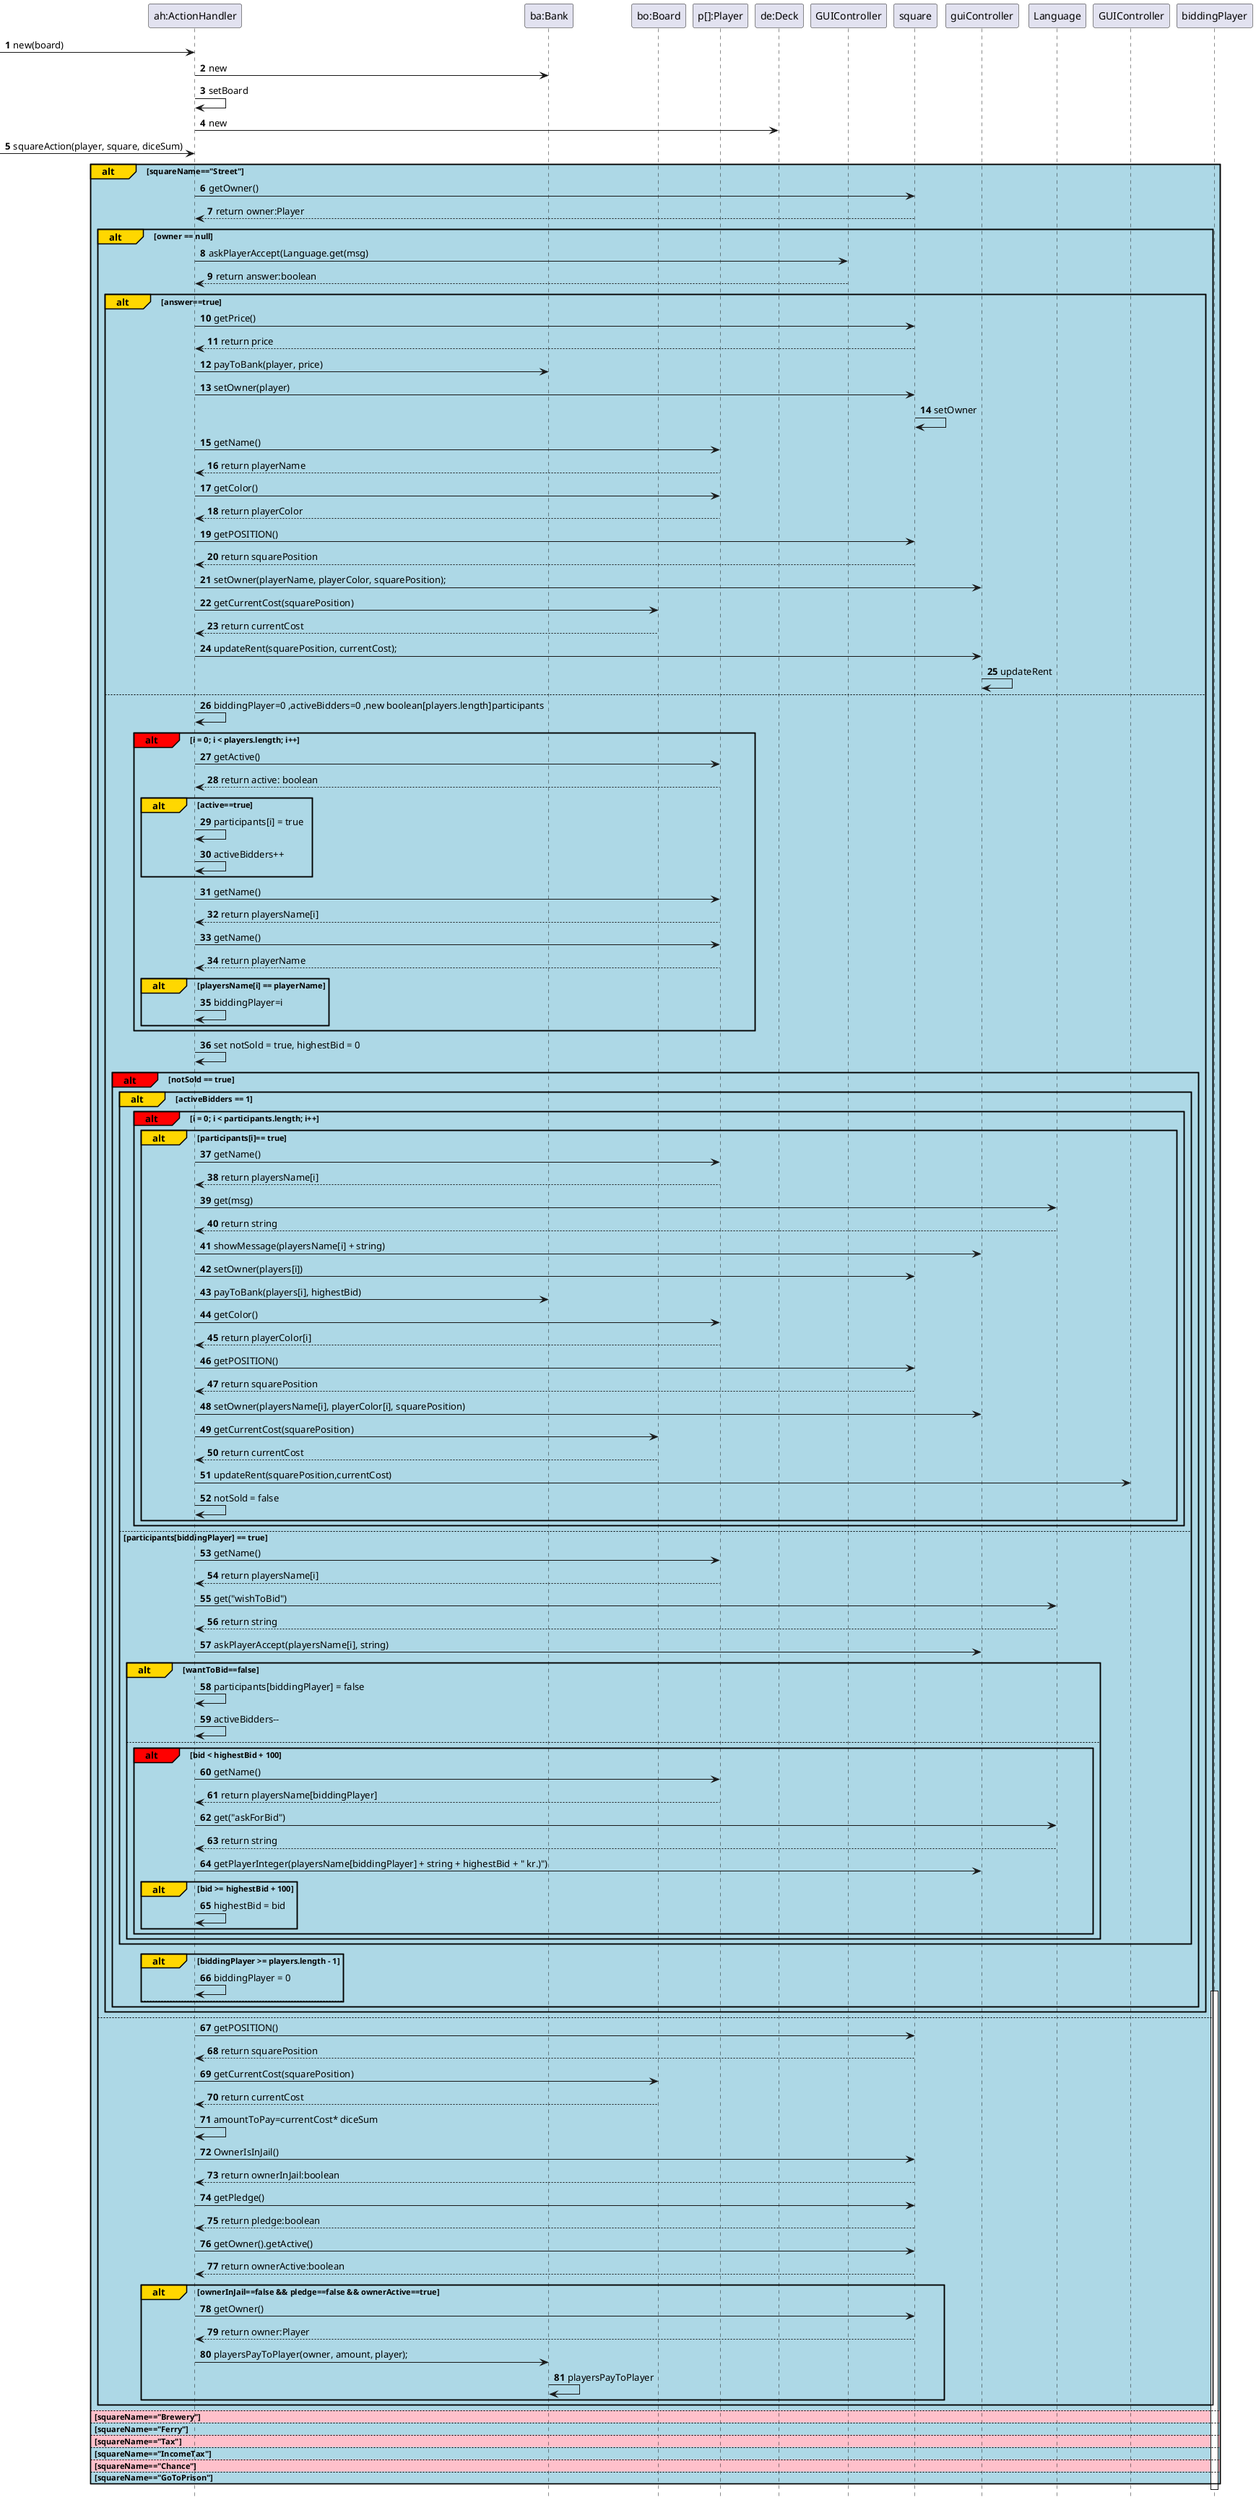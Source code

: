 @startuml
'https://plantuml.com/sequence-diagram

autonumber
hide footbox

Participant "ah:ActionHandler" as actionHandler
Participant "ba:Bank" as bank
Participant "bo:Board" as board
Participant "p[]:Player" as player
Participant "de:Deck" as deck
Participant "GUIController" as gui


-> actionHandler: new(board)
actionHandler -> bank:new
actionHandler -> actionHandler:setBoard
actionHandler -> deck:new


-> actionHandler : squareAction(player, square, diceSum)
alt#Gold #LightBlue squareName=="Street"
    actionHandler -> square:getOwner()
    actionHandler <-- square:return owner:Player
    alt#Gold owner == null
        actionHandler -> gui:askPlayerAccept(Language.get(msg)
        actionHandler <-- gui:return answer:boolean
        alt#Gold answer==true
            actionHandler -> square:getPrice()
            actionHandler <--square: return price
            actionHandler ->bank: payToBank(player, price)
            actionHandler->square:setOwner(player)
            square->square: setOwner
            actionHandler -> player:getName()
            actionHandler <-- player:return playerName
            actionHandler -> player:getColor()
            actionHandler <-- player:return playerColor
            actionHandler -> square:getPOSITION()
            actionHandler <-- square:return squarePosition
            actionHandler->guiController:setOwner(playerName, playerColor, squarePosition);
            actionHandler -> board:getCurrentCost(squarePosition)
            actionHandler <-- board:return currentCost
            actionHandler -> guiController:updateRent(squarePosition, currentCost);
            guiController -> guiController:updateRent
        else
            actionHandler -> actionHandler:biddingPlayer=0 ,activeBidders=0 ,new boolean[players.length]participants
            alt#red i = 0; i < players.length; i++
                actionHandler->player: getActive()
                actionHandler<--player: return active: boolean
                alt#Gold active==true
                    actionHandler->actionHandler:participants[i] = true
                    actionHandler->actionHandler:activeBidders++
                end

                actionHandler -> player:getName()
                actionHandler <-- player:return playersName[i]
                actionHandler -> player:getName()
                actionHandler <-- player:return playerName
                alt#Gold playersName[i] == playerName
                    actionHandler -> actionHandler:biddingPlayer=i
                end
            end

            actionHandler -> actionHandler:set notSold = true, highestBid = 0
            alt#red notSold == true
                alt#Gold activeBidders == 1
                    alt#red i = 0; i < participants.length; i++
                        alt#Gold participants[i]== true
                            actionHandler -> player:getName()
                            actionHandler <-- player:return playersName[i]
                            actionHandler -> Language:get(msg)
                            actionHandler <-- Language: return string
                            actionHandler -> guiController:showMessage(playersName[i] + string)
                            actionHandler ->  square:setOwner(players[i])
                            actionHandler -> bank:payToBank(players[i], highestBid)
                            actionHandler -> player:getColor()
                            actionHandler <-- player:return playerColor[i]
                            actionHandler -> square:getPOSITION()
                            actionHandler <-- square:return squarePosition
                            actionHandler -> guiController:setOwner(playersName[i], playerColor[i], squarePosition)
                            actionHandler -> board:getCurrentCost(squarePosition)
                            actionHandler <-- board:return currentCost
                            actionHandler -> GUIController:updateRent(squarePosition,currentCost)
                            actionHandler -> actionHandler:notSold = false
                        end
                    end

                else participants[biddingPlayer] == true
                    actionHandler -> player:getName()
                    actionHandler <-- player:return playersName[i]
                    actionHandler -> Language:get("wishToBid")
                    actionHandler <-- Language: return string
                    actionHandler -> guiController:askPlayerAccept(playersName[i], string)
                        alt#Gold wantToBid==false
                            actionHandler -> actionHandler:participants[biddingPlayer] = false
                            actionHandler -> actionHandler:activeBidders--
                        else
                            alt#red bid < highestBid + 100
                                actionHandler -> player:getName()
                                actionHandler <-- player:return playersName[biddingPlayer]
                                actionHandler -> Language:get("askForBid")
                                actionHandler <-- Language: return string
                                actionHandler -> guiController: getPlayerInteger(playersName[biddingPlayer] + string + highestBid + " kr.)")

                                alt#Gold bid >= highestBid + 100
                                    actionHandler -> actionHandler:highestBid = bid
                                end
                            end
                        end
                end

                alt#Gold biddingPlayer >= players.length - 1
                    actionHandler->actionHandler:biddingPlayer = 0
                else
                    biddingPlayer++
                end
            end
        end

    else
        actionHandler->square:getPOSITION()
        actionHandler<--square:return squarePosition
        actionHandler->board:getCurrentCost(squarePosition)
        actionHandler<--board: return currentCost
        actionHandler-> actionHandler: amountToPay=currentCost* diceSum

        actionHandler->square:OwnerIsInJail()
        actionHandler<--square:return ownerInJail:boolean
        actionHandler->square:getPledge()
        actionHandler<--square: return pledge:boolean
        actionHandler->square:getOwner().getActive()
        actionHandler<--square: return ownerActive:boolean

        alt#Gold ownerInJail==false && pledge==false && ownerActive==true
            actionHandler->square:getOwner()
            actionHandler <-- square:return owner:Player
            actionHandler -> bank:playersPayToPlayer(owner, amount, player);
            bank -> bank:playersPayToPlayer
        end

    end

else #Pink squareName=="Brewery"

else #LightBlue squareName=="Ferry"

else #Pink squareName=="Tax"

else #LightBlue squareName=="IncomeTax"

else #Pink squareName=="Chance"

else #LightBlue squareName=="GoToPrison"


end




@enduml